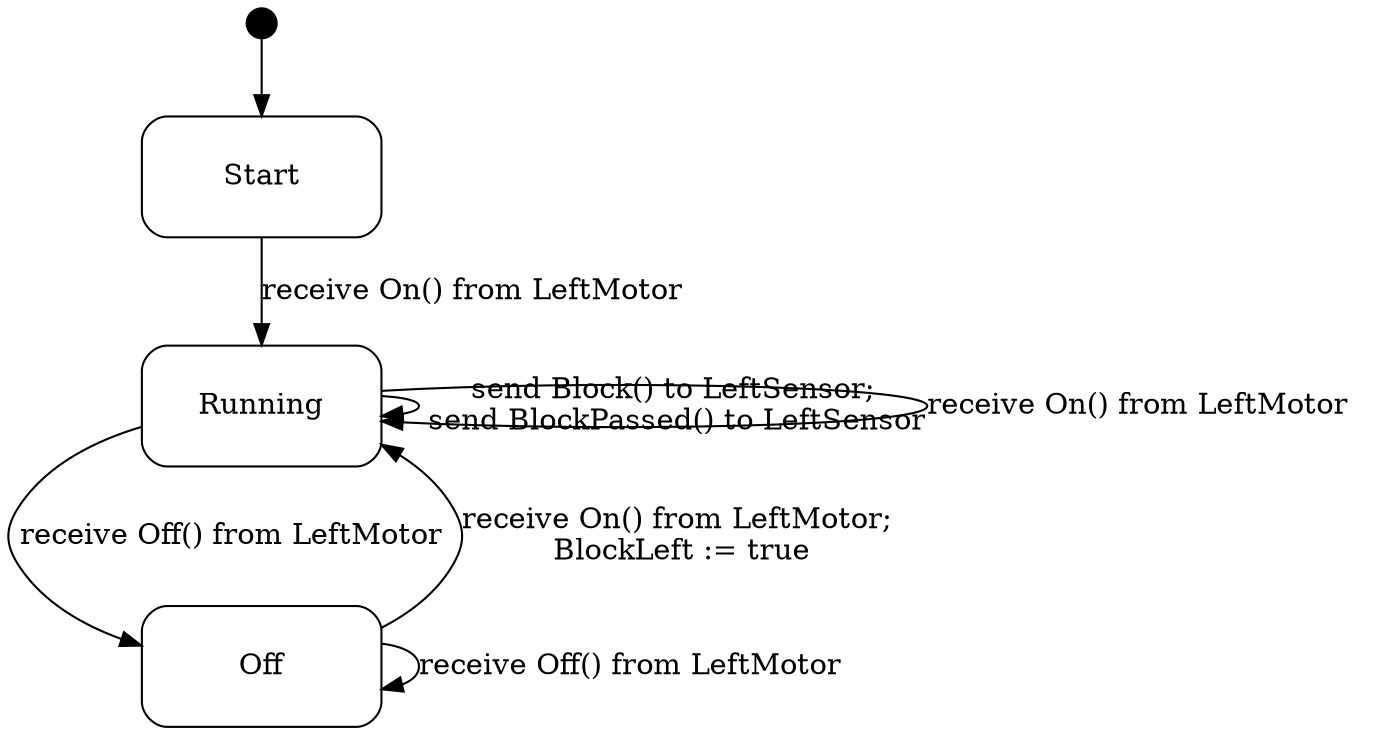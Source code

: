 digraph LeftMotor {
  compound = true;
  rank = LR;
node [shape = "point", height = "0.2"] Start_extra node [shape = "Mrecord", height = "0.8", width = "1.6"] Start Start_extra -> Start

node [shape = "Mrecord", height = "0.8", width = "1.6"] Off
node [shape = "Mrecord", height = "0.8", width = "1.6"] Running



Start -> Running [label = "receive On() from LeftMotor"];

Off -> Running [label = "receive On() from LeftMotor;\n BlockLeft := true"];

Running -> Off [label = "receive Off() from LeftMotor"];

Running -> Running [label = "send Block() to LeftSensor;\n send BlockPassed() to LeftSensor"];

Off -> Off [label = "receive Off() from LeftMotor"];

Running -> Running [label = "receive On() from LeftMotor"];

}
